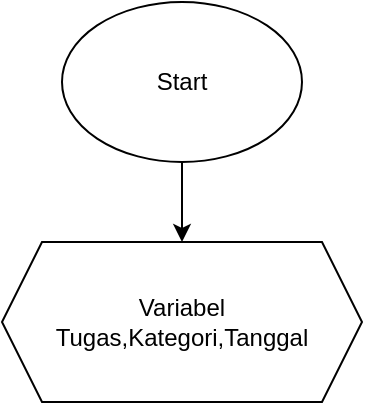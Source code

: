 <mxfile>
    <diagram id="UA_ddnlgY2sm2zVyvtSE" name="Page-1">
        <mxGraphModel dx="888" dy="374" grid="1" gridSize="10" guides="1" tooltips="1" connect="1" arrows="1" fold="1" page="1" pageScale="1" pageWidth="850" pageHeight="1100" math="0" shadow="0">
            <root>
                <mxCell id="0"/>
                <mxCell id="1" parent="0"/>
                <mxCell id="6" style="edgeStyle=none;html=1;" edge="1" parent="1" source="2" target="5">
                    <mxGeometry relative="1" as="geometry"/>
                </mxCell>
                <mxCell id="2" value="Start" style="ellipse;whiteSpace=wrap;html=1;" vertex="1" parent="1">
                    <mxGeometry x="410" y="20" width="120" height="80" as="geometry"/>
                </mxCell>
                <mxCell id="5" value="Variabel&lt;br&gt;Tugas,Kategori,Tanggal" style="shape=hexagon;perimeter=hexagonPerimeter2;whiteSpace=wrap;html=1;fixedSize=1;" vertex="1" parent="1">
                    <mxGeometry x="380" y="140" width="180" height="80" as="geometry"/>
                </mxCell>
            </root>
        </mxGraphModel>
    </diagram>
</mxfile>